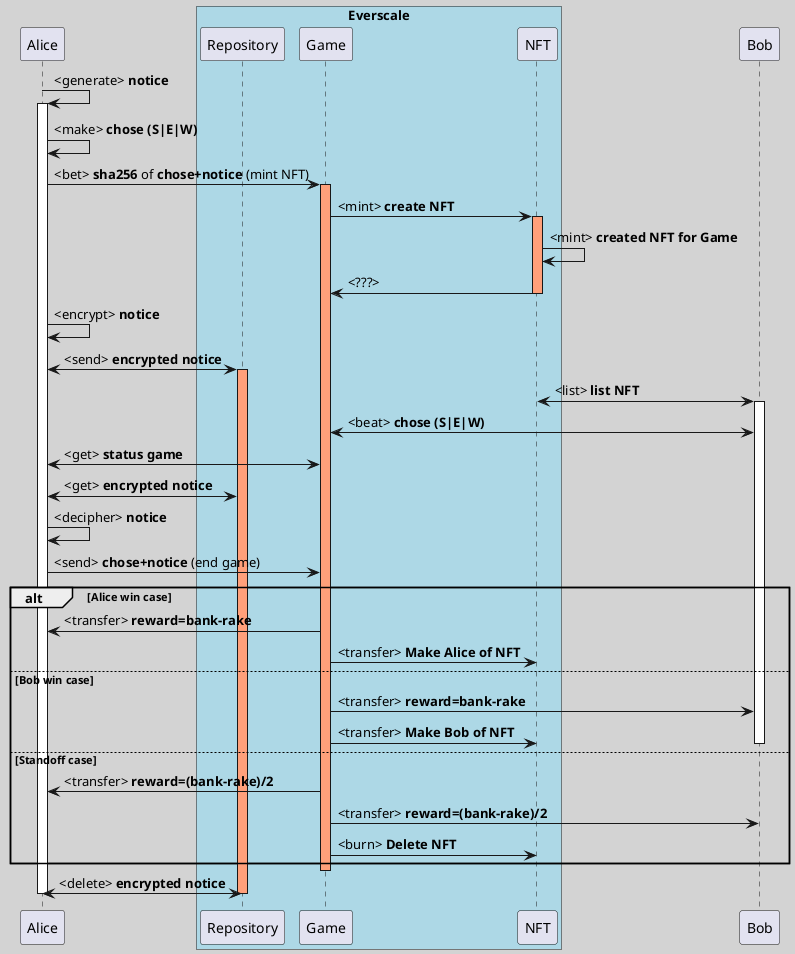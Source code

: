 @startuml
skinparam shadowing false
skinparam backgroundColor #LightGrey
skinparam handwritten false

participant Alice

box "Everscale" #LightBlue
participant Repository
participant Game
participant NFT
end box

participant Bob

Alice -> Alice: <generate> **notice**
activate Alice
Alice -> Alice: <make> **chose (S|E|W)**
Alice -> Game: <bet> **sha256** of **chose+notice** (mint NFT)
activate Game #LightSalmon
Game -> NFT: <mint> **create NFT**
activate NFT #LightSalmon
NFT -> NFT: <mint> **created NFT for Game**
NFT -> Game: <???>
deactivate NFT
Alice -> Alice: <encrypt> **notice**
Alice <-> Repository: <send> **encrypted notice**
activate Repository #LightSalmon
Bob <-> NFT: <list> **list NFT**
activate Bob
Bob <-> Game: <beat> **chose (S|E|W)**
Alice <-> Game: <get> **status game**

Alice <-> Repository: <get> **encrypted notice**
Alice -> Alice: <decipher> **notice**
Alice -> Game: <send> **chose+notice** (end game)

alt Alice win case
    Game -> Alice: <transfer> **reward=bank-rake**
    Game -> NFT: <transfer> **Make Alice of NFT**
else Bob win case
    Game -> Bob: <transfer> **reward=bank-rake**
    Game -> NFT: <transfer> **Make Bob of NFT**
    deactivate Bob
else Standoff case
    Game -> Alice: <transfer> **reward=(bank-rake)/2**
    Game -> Bob: <transfer> **reward=(bank-rake)/2**
    Game -> NFT: <burn> **Delete NFT**
end

deactivate Game
Alice <-> Repository: <delete> **encrypted notice**
deactivate Alice
deactivate Repository
@enduml
